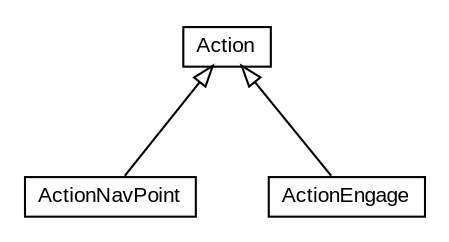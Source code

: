 #!/usr/local/bin/dot
#
# Class diagram 
# Generated by UMLGraph version 5.1 (http://www.umlgraph.org/)
#

digraph G {
	edge [fontname="arial",fontsize=10,labelfontname="arial",labelfontsize=10];
	node [fontname="arial",fontsize=10,shape=plaintext];
	nodesep=0.25;
	ranksep=0.5;
	// Univale.Tcc.RL.Pogamut.Actions.ActionNavPoint
	c0 [label=<<table title="Univale.Tcc.RL.Pogamut.Actions.ActionNavPoint" border="0" cellborder="1" cellspacing="0" cellpadding="2" port="p" href="./ActionNavPoint.html">
		<tr><td><table border="0" cellspacing="0" cellpadding="1">
<tr><td align="center" balign="center"> ActionNavPoint </td></tr>
		</table></td></tr>
		</table>>, fontname="arial", fontcolor="black", fontsize=10.0];
	// Univale.Tcc.RL.Pogamut.Actions.ActionEngage
	c1 [label=<<table title="Univale.Tcc.RL.Pogamut.Actions.ActionEngage" border="0" cellborder="1" cellspacing="0" cellpadding="2" port="p" href="./ActionEngage.html">
		<tr><td><table border="0" cellspacing="0" cellpadding="1">
<tr><td align="center" balign="center"> ActionEngage </td></tr>
		</table></td></tr>
		</table>>, fontname="arial", fontcolor="black", fontsize=10.0];
	// Univale.Tcc.RL.Pogamut.Actions.Action
	c2 [label=<<table title="Univale.Tcc.RL.Pogamut.Actions.Action" border="0" cellborder="1" cellspacing="0" cellpadding="2" port="p" href="./Action.html">
		<tr><td><table border="0" cellspacing="0" cellpadding="1">
<tr><td align="center" balign="center"> Action </td></tr>
		</table></td></tr>
		</table>>, fontname="arial", fontcolor="black", fontsize=10.0];
	//Univale.Tcc.RL.Pogamut.Actions.ActionNavPoint extends Univale.Tcc.RL.Pogamut.Actions.Action
	c2:p -> c0:p [dir=back,arrowtail=empty];
	//Univale.Tcc.RL.Pogamut.Actions.ActionEngage extends Univale.Tcc.RL.Pogamut.Actions.Action
	c2:p -> c1:p [dir=back,arrowtail=empty];
}

